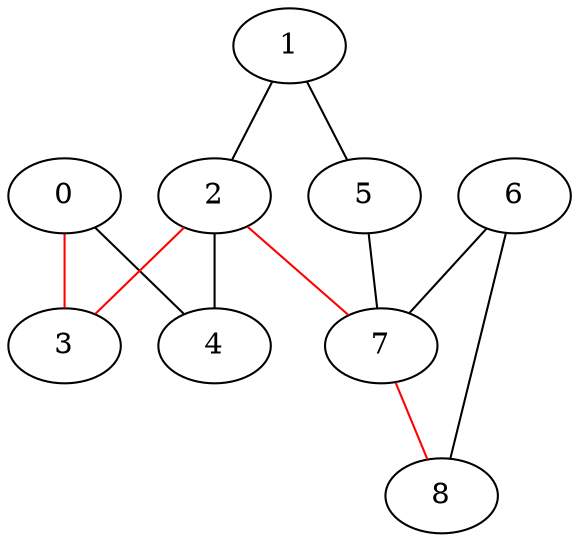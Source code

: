 graph multiloop{
	0 -- 3[color=red];
	0 -- 4;
	1 -- 2;
	1 -- 5;
	2 -- 3[color=red];
	2 -- 4;
	2 -- 7[color=red];
	3;
	4;
	5 -- 7;
	6 -- 7;
	6 -- 8;
	7 -- 8[color=red];
	8
}
